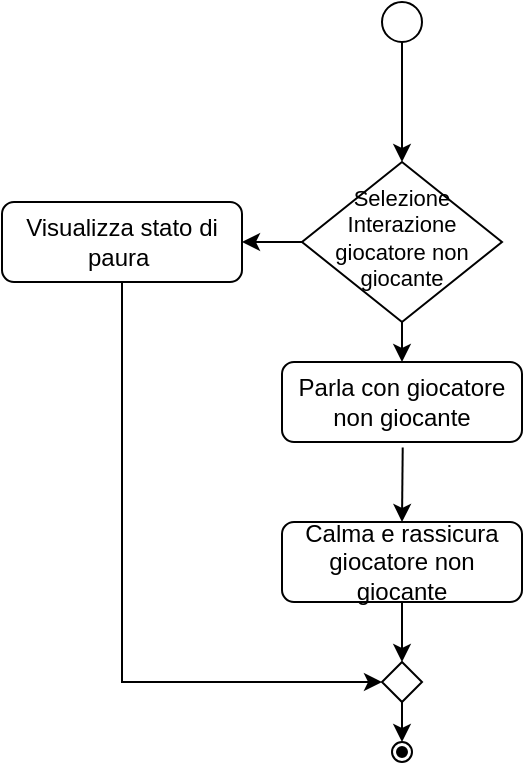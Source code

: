 <mxfile version="26.0.10">
  <diagram name="Pagina-1" id="Y-LlvBJfX4FH6o94qzSz">
    <mxGraphModel dx="819" dy="495" grid="1" gridSize="10" guides="1" tooltips="1" connect="1" arrows="1" fold="1" page="1" pageScale="1" pageWidth="827" pageHeight="1169" math="0" shadow="0">
      <root>
        <mxCell id="0" />
        <mxCell id="1" parent="0" />
        <mxCell id="7QCn7jGh_wc6XDpHDod6-1" value="" style="ellipse;whiteSpace=wrap;html=1;aspect=fixed;" vertex="1" parent="1">
          <mxGeometry x="330" y="30" width="20" height="20" as="geometry" />
        </mxCell>
        <mxCell id="7QCn7jGh_wc6XDpHDod6-2" value="" style="endArrow=classic;html=1;rounded=0;exitX=0.5;exitY=1;exitDx=0;exitDy=0;" edge="1" parent="1" source="7QCn7jGh_wc6XDpHDod6-1">
          <mxGeometry width="50" height="50" relative="1" as="geometry">
            <mxPoint x="260" y="110" as="sourcePoint" />
            <mxPoint x="340" y="110" as="targetPoint" />
          </mxGeometry>
        </mxCell>
        <mxCell id="7QCn7jGh_wc6XDpHDod6-5" value="Visualizza stato di paura&amp;nbsp;" style="rounded=1;whiteSpace=wrap;html=1;fontSize=12;glass=0;strokeWidth=1;shadow=0;" vertex="1" parent="1">
          <mxGeometry x="140" y="130" width="120" height="40" as="geometry" />
        </mxCell>
        <mxCell id="7QCn7jGh_wc6XDpHDod6-6" value="Selezione Interazione giocatore non giocante" style="rhombus;whiteSpace=wrap;html=1;shadow=0;fontFamily=Helvetica;fontSize=11;align=center;strokeWidth=1;spacing=6;spacingTop=-4;" vertex="1" parent="1">
          <mxGeometry x="290" y="110" width="100" height="80" as="geometry" />
        </mxCell>
        <mxCell id="7QCn7jGh_wc6XDpHDod6-7" value="" style="endArrow=classic;html=1;rounded=0;entryX=0.5;entryY=0;entryDx=0;entryDy=0;exitX=0.5;exitY=1;exitDx=0;exitDy=0;" edge="1" parent="1" target="7QCn7jGh_wc6XDpHDod6-14" source="7QCn7jGh_wc6XDpHDod6-17">
          <mxGeometry width="50" height="50" relative="1" as="geometry">
            <mxPoint x="480" y="310" as="sourcePoint" />
            <mxPoint x="176" y="500" as="targetPoint" />
            <Array as="points">
              <mxPoint x="340" y="350" />
            </Array>
          </mxGeometry>
        </mxCell>
        <mxCell id="7QCn7jGh_wc6XDpHDod6-8" value="" style="ellipse;whiteSpace=wrap;html=1;aspect=fixed;" vertex="1" parent="1">
          <mxGeometry x="335" y="400" width="10" height="10" as="geometry" />
        </mxCell>
        <mxCell id="7QCn7jGh_wc6XDpHDod6-9" value="" style="ellipse;whiteSpace=wrap;html=1;aspect=fixed;fillColor=#000000;" vertex="1" parent="1">
          <mxGeometry x="337.5" y="402.5" width="5" height="5" as="geometry" />
        </mxCell>
        <mxCell id="7QCn7jGh_wc6XDpHDod6-11" value="" style="endArrow=classic;html=1;rounded=0;entryX=1;entryY=0.5;entryDx=0;entryDy=0;exitX=0;exitY=0.5;exitDx=0;exitDy=0;" edge="1" parent="1" source="7QCn7jGh_wc6XDpHDod6-6" target="7QCn7jGh_wc6XDpHDod6-5">
          <mxGeometry width="50" height="50" relative="1" as="geometry">
            <mxPoint x="286" y="151" as="sourcePoint" />
            <mxPoint x="190" y="151" as="targetPoint" />
            <Array as="points">
              <mxPoint x="265" y="150" />
            </Array>
          </mxGeometry>
        </mxCell>
        <mxCell id="7QCn7jGh_wc6XDpHDod6-12" value="Parla con giocatore non giocante" style="rounded=1;whiteSpace=wrap;html=1;fontSize=12;glass=0;strokeWidth=1;shadow=0;" vertex="1" parent="1">
          <mxGeometry x="280" y="210" width="120" height="40" as="geometry" />
        </mxCell>
        <mxCell id="7QCn7jGh_wc6XDpHDod6-13" value="" style="endArrow=classic;html=1;rounded=0;exitX=0.5;exitY=1;exitDx=0;exitDy=0;entryX=0.5;entryY=0;entryDx=0;entryDy=0;" edge="1" parent="1" target="7QCn7jGh_wc6XDpHDod6-12" source="7QCn7jGh_wc6XDpHDod6-6">
          <mxGeometry width="50" height="50" relative="1" as="geometry">
            <mxPoint x="560" y="161" as="sourcePoint" />
            <mxPoint x="464" y="161" as="targetPoint" />
            <Array as="points">
              <mxPoint x="340" y="200" />
            </Array>
          </mxGeometry>
        </mxCell>
        <mxCell id="7QCn7jGh_wc6XDpHDod6-14" value="" style="rhombus;whiteSpace=wrap;html=1;labelBackgroundColor=#000000;labelBorderColor=default;textShadow=1;fillColor=none;" vertex="1" parent="1">
          <mxGeometry x="330" y="360" width="20" height="20" as="geometry" />
        </mxCell>
        <mxCell id="7QCn7jGh_wc6XDpHDod6-15" value="" style="endArrow=classic;html=1;rounded=0;entryX=0;entryY=0.5;entryDx=0;entryDy=0;exitX=0.5;exitY=1;exitDx=0;exitDy=0;" edge="1" parent="1" source="7QCn7jGh_wc6XDpHDod6-5" target="7QCn7jGh_wc6XDpHDod6-14">
          <mxGeometry width="50" height="50" relative="1" as="geometry">
            <mxPoint x="490" y="260" as="sourcePoint" />
            <mxPoint x="360" y="340" as="targetPoint" />
            <Array as="points">
              <mxPoint x="200" y="370" />
            </Array>
          </mxGeometry>
        </mxCell>
        <mxCell id="7QCn7jGh_wc6XDpHDod6-16" value="" style="endArrow=classic;html=1;rounded=0;entryX=0.5;entryY=0;entryDx=0;entryDy=0;exitX=0.5;exitY=1;exitDx=0;exitDy=0;" edge="1" parent="1" source="7QCn7jGh_wc6XDpHDod6-14" target="7QCn7jGh_wc6XDpHDod6-8">
          <mxGeometry width="50" height="50" relative="1" as="geometry">
            <mxPoint x="175" y="420" as="sourcePoint" />
            <mxPoint x="295" y="500" as="targetPoint" />
            <Array as="points" />
          </mxGeometry>
        </mxCell>
        <mxCell id="7QCn7jGh_wc6XDpHDod6-17" value="Calma e rassicura giocatore non giocante" style="rounded=1;whiteSpace=wrap;html=1;fontSize=12;glass=0;strokeWidth=1;shadow=0;" vertex="1" parent="1">
          <mxGeometry x="280" y="290" width="120" height="40" as="geometry" />
        </mxCell>
        <mxCell id="7QCn7jGh_wc6XDpHDod6-18" value="" style="endArrow=classic;html=1;rounded=0;exitX=0.503;exitY=1.07;exitDx=0;exitDy=0;entryX=0.5;entryY=0;entryDx=0;entryDy=0;exitPerimeter=0;" edge="1" parent="1" source="7QCn7jGh_wc6XDpHDod6-12" target="7QCn7jGh_wc6XDpHDod6-17">
          <mxGeometry width="50" height="50" relative="1" as="geometry">
            <mxPoint x="400" y="160" as="sourcePoint" />
            <mxPoint x="485" y="221" as="targetPoint" />
            <Array as="points" />
          </mxGeometry>
        </mxCell>
      </root>
    </mxGraphModel>
  </diagram>
</mxfile>
